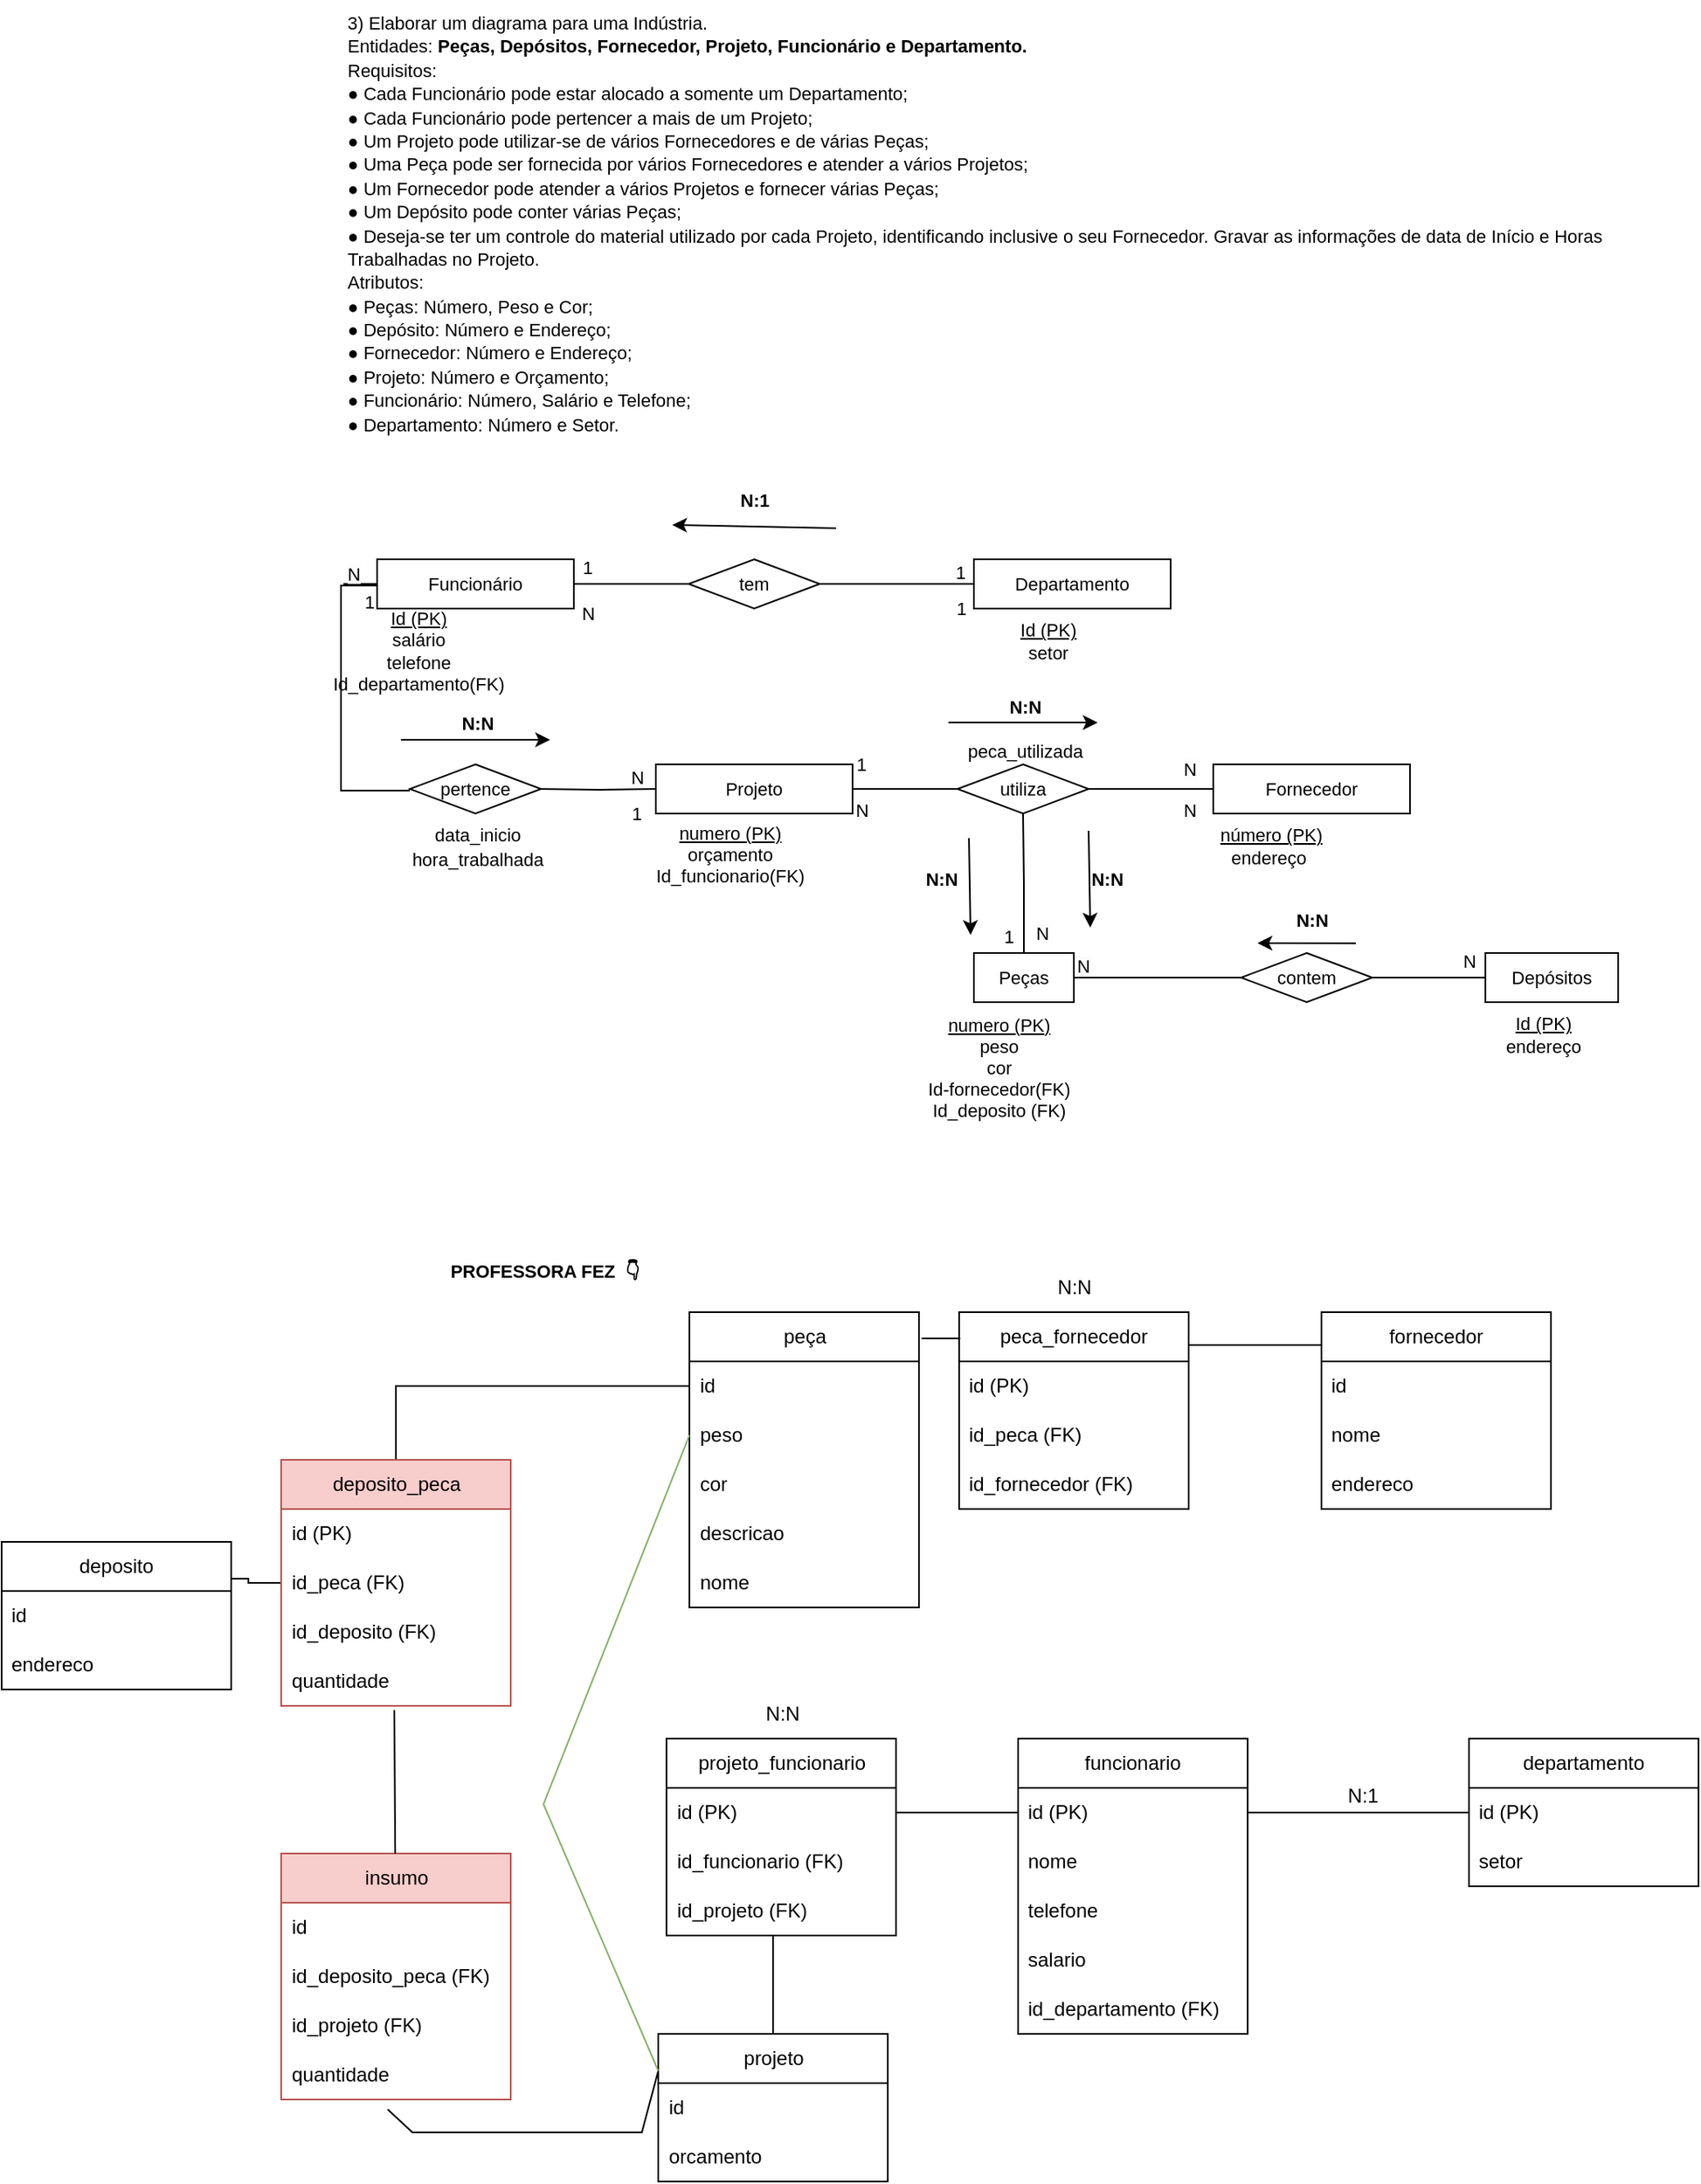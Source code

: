 <mxfile version="20.8.10" type="device"><diagram name="Page-1" id="K-YxJ_fVb1drrJZTPjYO"><mxGraphModel dx="1666" dy="1867" grid="1" gridSize="10" guides="1" tooltips="1" connect="1" arrows="1" fold="1" page="1" pageScale="1" pageWidth="827" pageHeight="1169" math="0" shadow="0"><root><mxCell id="0"/><mxCell id="1" parent="0"/><mxCell id="arGfQlKTKLKqQbMtEVN9-1" value="&lt;font style=&quot;font-size: 11px;&quot;&gt;3) Elaborar um diagrama para uma Indústria.&amp;nbsp;&amp;nbsp;&lt;br&gt;Entidades: &lt;b&gt;Peças, Depósitos, Fornecedor, Projeto, Funcionário e Departamento.&lt;/b&gt;&lt;br&gt;Requisitos:&lt;br&gt;● Cada Funcionário pode estar alocado a somente um Departamento;&lt;br&gt;● Cada Funcionário pode pertencer a mais de um Projeto;&lt;br&gt;● Um Projeto pode utilizar-se de vários Fornecedores e de várias Peças;&lt;br&gt;● Uma Peça pode ser fornecida por vários Fornecedores e atender a vários Projetos;&lt;br&gt;● Um Fornecedor pode atender a vários Projetos e fornecer várias Peças;&lt;br&gt;● Um Depósito pode conter várias Peças;&lt;br&gt;● Deseja-se ter um controle do material utilizado por cada Projeto, identificando inclusive o seu Fornecedor. Gravar as informações de data de Início e Horas Trabalhadas no Projeto.&lt;br&gt;Atributos:&lt;br&gt;● Peças: Número, Peso e Cor;&lt;br&gt;● Depósito: Número e Endereço;&lt;br&gt;● Fornecedor: Número e Endereço;&lt;br&gt;● Projeto: Número e Orçamento;&lt;br&gt;● Funcionário: Número, Salário e Telefone;&lt;br&gt;● Departamento: Número e Setor.&lt;/font&gt;" style="text;whiteSpace=wrap;html=1;" parent="1" vertex="1"><mxGeometry x="9" y="-1160" width="800" height="260" as="geometry"/></mxCell><mxCell id="arGfQlKTKLKqQbMtEVN9-52" style="edgeStyle=orthogonalEdgeStyle;rounded=0;orthogonalLoop=1;jettySize=auto;html=1;fontSize=11;endArrow=none;endFill=0;" parent="1" source="arGfQlKTKLKqQbMtEVN9-17" edge="1"><mxGeometry relative="1" as="geometry"><mxPoint x="9" y="-803" as="targetPoint"/></mxGeometry></mxCell><mxCell id="arGfQlKTKLKqQbMtEVN9-17" value="Funcionário" style="rounded=0;whiteSpace=wrap;html=1;fontSize=11;" parent="1" vertex="1"><mxGeometry x="29" y="-819" width="120" height="30" as="geometry"/></mxCell><mxCell id="arGfQlKTKLKqQbMtEVN9-66" value="" style="edgeStyle=orthogonalEdgeStyle;rounded=0;orthogonalLoop=1;jettySize=auto;html=1;fontSize=11;endArrow=none;endFill=0;" parent="1" source="arGfQlKTKLKqQbMtEVN9-18" target="arGfQlKTKLKqQbMtEVN9-38" edge="1"><mxGeometry relative="1" as="geometry"/></mxCell><mxCell id="arGfQlKTKLKqQbMtEVN9-18" value="Departamento" style="rounded=0;whiteSpace=wrap;html=1;fontSize=11;" parent="1" vertex="1"><mxGeometry x="393" y="-819" width="120" height="30" as="geometry"/></mxCell><mxCell id="arGfQlKTKLKqQbMtEVN9-19" value="Projeto" style="rounded=0;whiteSpace=wrap;html=1;fontSize=11;" parent="1" vertex="1"><mxGeometry x="199" y="-694" width="120" height="30" as="geometry"/></mxCell><mxCell id="arGfQlKTKLKqQbMtEVN9-74" style="edgeStyle=orthogonalEdgeStyle;rounded=0;orthogonalLoop=1;jettySize=auto;html=1;fontSize=11;endArrow=none;endFill=0;entryX=0.5;entryY=1;entryDx=0;entryDy=0;" parent="1" source="arGfQlKTKLKqQbMtEVN9-20" target="arGfQlKTKLKqQbMtEVN9-57" edge="1"><mxGeometry relative="1" as="geometry"><mxPoint x="423" y="-659" as="targetPoint"/></mxGeometry></mxCell><mxCell id="arGfQlKTKLKqQbMtEVN9-20" value="Peças" style="rounded=0;whiteSpace=wrap;html=1;fontSize=11;" parent="1" vertex="1"><mxGeometry x="393" y="-579" width="61" height="30" as="geometry"/></mxCell><mxCell id="arGfQlKTKLKqQbMtEVN9-21" value="Depósitos" style="rounded=0;whiteSpace=wrap;html=1;fontSize=11;" parent="1" vertex="1"><mxGeometry x="705" y="-579" width="81" height="30" as="geometry"/></mxCell><mxCell id="arGfQlKTKLKqQbMtEVN9-22" value="Fornecedor" style="rounded=0;whiteSpace=wrap;html=1;fontSize=11;" parent="1" vertex="1"><mxGeometry x="539" y="-694" width="120" height="30" as="geometry"/></mxCell><mxCell id="arGfQlKTKLKqQbMtEVN9-39" style="edgeStyle=orthogonalEdgeStyle;rounded=0;orthogonalLoop=1;jettySize=auto;html=1;entryX=1;entryY=0.5;entryDx=0;entryDy=0;fontSize=11;endArrow=none;endFill=0;" parent="1" source="arGfQlKTKLKqQbMtEVN9-38" target="arGfQlKTKLKqQbMtEVN9-17" edge="1"><mxGeometry relative="1" as="geometry"/></mxCell><mxCell id="arGfQlKTKLKqQbMtEVN9-40" style="edgeStyle=orthogonalEdgeStyle;rounded=0;orthogonalLoop=1;jettySize=auto;html=1;fontSize=11;endArrow=none;endFill=0;" parent="1" source="arGfQlKTKLKqQbMtEVN9-38" target="arGfQlKTKLKqQbMtEVN9-18" edge="1"><mxGeometry relative="1" as="geometry"/></mxCell><mxCell id="arGfQlKTKLKqQbMtEVN9-38" value="tem" style="rhombus;whiteSpace=wrap;html=1;fontSize=11;" parent="1" vertex="1"><mxGeometry x="219" y="-819" width="80" height="30" as="geometry"/></mxCell><mxCell id="arGfQlKTKLKqQbMtEVN9-41" value="&lt;u&gt;Id (PK)&lt;/u&gt;&lt;br&gt;salário&lt;br&gt;telefone&lt;br&gt;Id_departamento(FK)" style="text;html=1;align=center;verticalAlign=middle;resizable=0;points=[];autosize=1;strokeColor=none;fillColor=none;fontSize=11;" parent="1" vertex="1"><mxGeometry x="-11" y="-798" width="130" height="70" as="geometry"/></mxCell><mxCell id="arGfQlKTKLKqQbMtEVN9-42" value="&lt;u&gt;Id (PK)&lt;/u&gt;&lt;br&gt;setor" style="text;html=1;align=center;verticalAlign=middle;resizable=0;points=[];autosize=1;strokeColor=none;fillColor=none;fontSize=11;" parent="1" vertex="1"><mxGeometry x="408" y="-789" width="60" height="40" as="geometry"/></mxCell><mxCell id="arGfQlKTKLKqQbMtEVN9-43" value="1" style="text;html=1;align=center;verticalAlign=middle;resizable=0;points=[];autosize=1;strokeColor=none;fillColor=none;fontSize=11;" parent="1" vertex="1"><mxGeometry x="142" y="-829" width="30" height="30" as="geometry"/></mxCell><mxCell id="arGfQlKTKLKqQbMtEVN9-45" value="&lt;span style=&quot;color: rgb(0, 0, 0); font-family: Helvetica; font-size: 11px; font-style: normal; font-variant-ligatures: normal; font-variant-caps: normal; font-weight: 400; letter-spacing: normal; orphans: 2; text-align: center; text-indent: 0px; text-transform: none; widows: 2; word-spacing: 0px; -webkit-text-stroke-width: 0px; background-color: rgb(251, 251, 251); text-decoration-thickness: initial; text-decoration-style: initial; text-decoration-color: initial; float: none; display: inline !important;&quot;&gt;1&lt;/span&gt;" style="text;whiteSpace=wrap;html=1;fontSize=11;" parent="1" vertex="1"><mxGeometry x="380" y="-824" width="10" height="20" as="geometry"/></mxCell><mxCell id="arGfQlKTKLKqQbMtEVN9-49" style="edgeStyle=orthogonalEdgeStyle;rounded=0;orthogonalLoop=1;jettySize=auto;html=1;exitX=1;exitY=0.5;exitDx=0;exitDy=0;fontSize=11;endArrow=none;endFill=0;" parent="1" target="arGfQlKTKLKqQbMtEVN9-19" edge="1"><mxGeometry relative="1" as="geometry"><mxPoint x="129" y="-679" as="sourcePoint"/></mxGeometry></mxCell><mxCell id="arGfQlKTKLKqQbMtEVN9-51" style="edgeStyle=orthogonalEdgeStyle;rounded=0;orthogonalLoop=1;jettySize=auto;html=1;fontSize=11;endArrow=none;endFill=0;entryX=0;entryY=0.5;entryDx=0;entryDy=0;" parent="1" target="arGfQlKTKLKqQbMtEVN9-17" edge="1"><mxGeometry relative="1" as="geometry"><mxPoint x="9" y="-798" as="targetPoint"/><mxPoint x="49" y="-678" as="sourcePoint"/><Array as="points"><mxPoint x="7" y="-678"/><mxPoint x="7" y="-803"/></Array></mxGeometry></mxCell><mxCell id="arGfQlKTKLKqQbMtEVN9-53" value="pertence" style="rhombus;whiteSpace=wrap;html=1;fontSize=11;" parent="1" vertex="1"><mxGeometry x="49" y="-694" width="80" height="30" as="geometry"/></mxCell><mxCell id="arGfQlKTKLKqQbMtEVN9-54" value="1" style="text;html=1;align=center;verticalAlign=middle;resizable=0;points=[];autosize=1;strokeColor=none;fillColor=none;fontSize=11;" parent="1" vertex="1"><mxGeometry x="9" y="-808" width="30" height="30" as="geometry"/></mxCell><mxCell id="arGfQlKTKLKqQbMtEVN9-55" value="&lt;span style=&quot;color: rgb(0, 0, 0); font-family: Helvetica; font-size: 11px; font-style: normal; font-variant-ligatures: normal; font-variant-caps: normal; font-weight: 400; letter-spacing: normal; orphans: 2; text-align: center; text-indent: 0px; text-transform: none; widows: 2; word-spacing: 0px; -webkit-text-stroke-width: 0px; background-color: rgb(251, 251, 251); text-decoration-thickness: initial; text-decoration-style: initial; text-decoration-color: initial; float: none; display: inline !important;&quot;&gt;N&lt;/span&gt;" style="text;whiteSpace=wrap;html=1;fontSize=11;" parent="1" vertex="1"><mxGeometry x="182" y="-699" width="10" height="20" as="geometry"/></mxCell><mxCell id="arGfQlKTKLKqQbMtEVN9-56" value="&lt;u&gt;numero (PK)&lt;/u&gt;&lt;br&gt;orçamento&lt;br&gt;Id_funcionario(FK)&lt;br&gt;" style="text;html=1;align=center;verticalAlign=middle;resizable=0;points=[];autosize=1;strokeColor=none;fillColor=none;fontSize=11;" parent="1" vertex="1"><mxGeometry x="189" y="-664" width="110" height="50" as="geometry"/></mxCell><mxCell id="arGfQlKTKLKqQbMtEVN9-58" style="edgeStyle=orthogonalEdgeStyle;rounded=0;orthogonalLoop=1;jettySize=auto;html=1;entryX=1;entryY=0.5;entryDx=0;entryDy=0;fontSize=11;endArrow=none;endFill=0;" parent="1" source="arGfQlKTKLKqQbMtEVN9-57" target="arGfQlKTKLKqQbMtEVN9-19" edge="1"><mxGeometry relative="1" as="geometry"/></mxCell><mxCell id="arGfQlKTKLKqQbMtEVN9-60" style="edgeStyle=orthogonalEdgeStyle;rounded=0;orthogonalLoop=1;jettySize=auto;html=1;entryX=0;entryY=0.5;entryDx=0;entryDy=0;fontSize=11;endArrow=none;endFill=0;" parent="1" source="arGfQlKTKLKqQbMtEVN9-57" target="arGfQlKTKLKqQbMtEVN9-22" edge="1"><mxGeometry relative="1" as="geometry"/></mxCell><mxCell id="arGfQlKTKLKqQbMtEVN9-57" value="utiliza" style="rhombus;whiteSpace=wrap;html=1;fontSize=11;" parent="1" vertex="1"><mxGeometry x="383" y="-694" width="80" height="30" as="geometry"/></mxCell><mxCell id="arGfQlKTKLKqQbMtEVN9-64" value="1" style="text;html=1;align=center;verticalAlign=middle;resizable=0;points=[];autosize=1;strokeColor=none;fillColor=none;fontSize=11;" parent="1" vertex="1"><mxGeometry x="309" y="-709" width="30" height="30" as="geometry"/></mxCell><mxCell id="arGfQlKTKLKqQbMtEVN9-67" value="&lt;span style=&quot;color: rgb(0, 0, 0); font-family: Helvetica; font-size: 11px; font-style: normal; font-variant-ligatures: normal; font-variant-caps: normal; font-weight: 400; letter-spacing: normal; orphans: 2; text-align: center; text-indent: 0px; text-transform: none; widows: 2; word-spacing: 0px; -webkit-text-stroke-width: 0px; background-color: rgb(251, 251, 251); text-decoration-thickness: initial; text-decoration-style: initial; text-decoration-color: initial; float: none; display: inline !important;&quot;&gt;N&lt;/span&gt;" style="text;whiteSpace=wrap;html=1;fontSize=11;" parent="1" vertex="1"><mxGeometry x="519" y="-704" width="10" height="20" as="geometry"/></mxCell><mxCell id="arGfQlKTKLKqQbMtEVN9-68" value="&lt;u&gt;número (PK)&lt;/u&gt;&lt;br&gt;endereço&amp;nbsp;" style="text;html=1;align=center;verticalAlign=middle;resizable=0;points=[];autosize=1;strokeColor=none;fillColor=none;fontSize=11;" parent="1" vertex="1"><mxGeometry x="529" y="-664" width="90" height="40" as="geometry"/></mxCell><mxCell id="arGfQlKTKLKqQbMtEVN9-71" style="edgeStyle=orthogonalEdgeStyle;rounded=0;orthogonalLoop=1;jettySize=auto;html=1;fontSize=11;endArrow=none;endFill=0;" parent="1" source="arGfQlKTKLKqQbMtEVN9-69" target="arGfQlKTKLKqQbMtEVN9-21" edge="1"><mxGeometry relative="1" as="geometry"/></mxCell><mxCell id="arGfQlKTKLKqQbMtEVN9-75" style="edgeStyle=orthogonalEdgeStyle;rounded=0;orthogonalLoop=1;jettySize=auto;html=1;fontSize=11;endArrow=none;endFill=0;" parent="1" source="arGfQlKTKLKqQbMtEVN9-69" target="arGfQlKTKLKqQbMtEVN9-20" edge="1"><mxGeometry relative="1" as="geometry"/></mxCell><mxCell id="arGfQlKTKLKqQbMtEVN9-69" value="contem" style="rhombus;whiteSpace=wrap;html=1;fontSize=11;" parent="1" vertex="1"><mxGeometry x="556" y="-579" width="80" height="30" as="geometry"/></mxCell><mxCell id="arGfQlKTKLKqQbMtEVN9-72" value="N" style="text;html=1;align=center;verticalAlign=middle;resizable=0;points=[];autosize=1;strokeColor=none;fillColor=none;fontSize=11;" parent="1" vertex="1"><mxGeometry x="680" y="-589" width="30" height="30" as="geometry"/></mxCell><mxCell id="arGfQlKTKLKqQbMtEVN9-73" value="&lt;span style=&quot;color: rgb(0, 0, 0); font-family: Helvetica; font-size: 11px; font-style: normal; font-variant-ligatures: normal; font-variant-caps: normal; font-weight: 400; letter-spacing: normal; orphans: 2; text-align: center; text-indent: 0px; text-transform: none; widows: 2; word-spacing: 0px; -webkit-text-stroke-width: 0px; background-color: rgb(251, 251, 251); text-decoration-thickness: initial; text-decoration-style: initial; text-decoration-color: initial; float: none; display: inline !important;&quot;&gt;N&lt;/span&gt;" style="text;whiteSpace=wrap;html=1;fontSize=11;" parent="1" vertex="1"><mxGeometry x="454" y="-584" width="10" height="20" as="geometry"/></mxCell><mxCell id="arGfQlKTKLKqQbMtEVN9-76" value="1" style="text;html=1;align=center;verticalAlign=middle;resizable=0;points=[];autosize=1;strokeColor=none;fillColor=none;fontSize=11;" parent="1" vertex="1"><mxGeometry x="399" y="-604" width="30" height="30" as="geometry"/></mxCell><mxCell id="arGfQlKTKLKqQbMtEVN9-77" value="&lt;span style=&quot;color: rgb(0, 0, 0); font-family: Helvetica; font-size: 11px; font-style: normal; font-variant-ligatures: normal; font-variant-caps: normal; font-weight: 400; letter-spacing: normal; orphans: 2; text-align: center; text-indent: 0px; text-transform: none; widows: 2; word-spacing: 0px; -webkit-text-stroke-width: 0px; background-color: rgb(251, 251, 251); text-decoration-thickness: initial; text-decoration-style: initial; text-decoration-color: initial; float: none; display: inline !important;&quot;&gt;N&lt;/span&gt;" style="text;whiteSpace=wrap;html=1;fontSize=11;" parent="1" vertex="1"><mxGeometry x="519" y="-679" width="10" height="20" as="geometry"/></mxCell><mxCell id="arGfQlKTKLKqQbMtEVN9-78" value="&lt;span style=&quot;color: rgb(0, 0, 0); font-family: Helvetica; font-size: 11px; font-style: normal; font-variant-ligatures: normal; font-variant-caps: normal; font-weight: 400; letter-spacing: normal; orphans: 2; text-align: center; text-indent: 0px; text-transform: none; widows: 2; word-spacing: 0px; -webkit-text-stroke-width: 0px; background-color: rgb(251, 251, 251); text-decoration-thickness: initial; text-decoration-style: initial; text-decoration-color: initial; float: none; display: inline !important;&quot;&gt;N&lt;/span&gt;" style="text;whiteSpace=wrap;html=1;fontSize=11;" parent="1" vertex="1"><mxGeometry x="319" y="-679" width="10" height="20" as="geometry"/></mxCell><mxCell id="arGfQlKTKLKqQbMtEVN9-82" value="&lt;u&gt;numero (PK)&lt;/u&gt;&lt;br&gt;peso&lt;br&gt;cor&lt;br&gt;Id-fornecedor(FK)&lt;br&gt;Id_deposito (FK)" style="text;html=1;align=center;verticalAlign=middle;resizable=0;points=[];autosize=1;strokeColor=none;fillColor=none;fontSize=11;" parent="1" vertex="1"><mxGeometry x="353" y="-549" width="110" height="80" as="geometry"/></mxCell><mxCell id="arGfQlKTKLKqQbMtEVN9-83" value="&lt;u&gt;Id (PK)&lt;/u&gt;&lt;br&gt;endereço" style="text;html=1;align=center;verticalAlign=middle;resizable=0;points=[];autosize=1;strokeColor=none;fillColor=none;fontSize=11;" parent="1" vertex="1"><mxGeometry x="705" y="-549" width="70" height="40" as="geometry"/></mxCell><mxCell id="arGfQlKTKLKqQbMtEVN9-84" value="1" style="text;html=1;align=center;verticalAlign=middle;resizable=0;points=[];autosize=1;strokeColor=none;fillColor=none;fontSize=11;" parent="1" vertex="1"><mxGeometry x="370" y="-804" width="30" height="30" as="geometry"/></mxCell><mxCell id="arGfQlKTKLKqQbMtEVN9-87" value="&lt;span style=&quot;color: rgb(0, 0, 0); font-family: Helvetica; font-size: 11px; font-style: normal; font-variant-ligatures: normal; font-variant-caps: normal; font-weight: 400; letter-spacing: normal; orphans: 2; text-align: center; text-indent: 0px; text-transform: none; widows: 2; word-spacing: 0px; -webkit-text-stroke-width: 0px; background-color: rgb(251, 251, 251); text-decoration-thickness: initial; text-decoration-style: initial; text-decoration-color: initial; float: none; display: inline !important;&quot;&gt;N&lt;/span&gt;" style="text;whiteSpace=wrap;html=1;fontSize=11;" parent="1" vertex="1"><mxGeometry x="152" y="-799" width="10" height="20" as="geometry"/></mxCell><mxCell id="arGfQlKTKLKqQbMtEVN9-91" value="" style="endArrow=classic;html=1;rounded=0;fontSize=11;" parent="1" edge="1"><mxGeometry width="50" height="50" relative="1" as="geometry"><mxPoint x="43.5" y="-709" as="sourcePoint"/><mxPoint x="134.5" y="-709" as="targetPoint"/></mxGeometry></mxCell><mxCell id="arGfQlKTKLKqQbMtEVN9-92" value="N:N" style="text;html=1;align=center;verticalAlign=middle;resizable=0;points=[];autosize=1;strokeColor=none;fillColor=none;fontSize=11;fontStyle=1" parent="1" vertex="1"><mxGeometry x="70" y="-734" width="40" height="30" as="geometry"/></mxCell><mxCell id="arGfQlKTKLKqQbMtEVN9-93" value="&lt;span style=&quot;color: rgb(0, 0, 0); font-family: Helvetica; font-size: 11px; font-style: normal; font-variant-ligatures: normal; font-variant-caps: normal; font-weight: 400; letter-spacing: normal; orphans: 2; text-align: center; text-indent: 0px; text-transform: none; widows: 2; word-spacing: 0px; -webkit-text-stroke-width: 0px; background-color: rgb(251, 251, 251); text-decoration-thickness: initial; text-decoration-style: initial; text-decoration-color: initial; float: none; display: inline !important;&quot;&gt;N&lt;/span&gt;" style="text;whiteSpace=wrap;html=1;fontSize=11;" parent="1" vertex="1"><mxGeometry x="429" y="-604" width="10" height="20" as="geometry"/></mxCell><mxCell id="arGfQlKTKLKqQbMtEVN9-94" value="" style="endArrow=classic;html=1;rounded=0;fontSize=11;" parent="1" edge="1"><mxGeometry width="50" height="50" relative="1" as="geometry"><mxPoint x="377.5" y="-719.5" as="sourcePoint"/><mxPoint x="468.5" y="-719.5" as="targetPoint"/></mxGeometry></mxCell><mxCell id="arGfQlKTKLKqQbMtEVN9-95" value="N:N" style="text;html=1;align=center;verticalAlign=middle;resizable=0;points=[];autosize=1;strokeColor=none;fillColor=none;fontSize=11;fontStyle=1" parent="1" vertex="1"><mxGeometry x="403.5" y="-744" width="40" height="30" as="geometry"/></mxCell><mxCell id="arGfQlKTKLKqQbMtEVN9-96" value="" style="endArrow=classic;html=1;rounded=0;fontSize=11;" parent="1" edge="1"><mxGeometry width="50" height="50" relative="1" as="geometry"><mxPoint x="626" y="-584.83" as="sourcePoint"/><mxPoint x="566" y="-585" as="targetPoint"/></mxGeometry></mxCell><mxCell id="arGfQlKTKLKqQbMtEVN9-97" value="N:N" style="text;html=1;align=center;verticalAlign=middle;resizable=0;points=[];autosize=1;strokeColor=none;fillColor=none;fontSize=11;fontStyle=1" parent="1" vertex="1"><mxGeometry x="579" y="-614" width="40" height="30" as="geometry"/></mxCell><mxCell id="arGfQlKTKLKqQbMtEVN9-98" value="1" style="text;html=1;align=center;verticalAlign=middle;resizable=0;points=[];autosize=1;strokeColor=none;fillColor=none;fontSize=11;" parent="1" vertex="1"><mxGeometry x="172" y="-679" width="30" height="30" as="geometry"/></mxCell><mxCell id="arGfQlKTKLKqQbMtEVN9-99" value="&lt;span style=&quot;color: rgb(0, 0, 0); font-family: Helvetica; font-size: 11px; font-style: normal; font-variant-ligatures: normal; font-variant-caps: normal; font-weight: 400; letter-spacing: normal; orphans: 2; text-align: center; text-indent: 0px; text-transform: none; widows: 2; word-spacing: 0px; -webkit-text-stroke-width: 0px; background-color: rgb(251, 251, 251); text-decoration-thickness: initial; text-decoration-style: initial; text-decoration-color: initial; float: none; display: inline !important;&quot;&gt;N&lt;/span&gt;" style="text;whiteSpace=wrap;html=1;fontSize=11;" parent="1" vertex="1"><mxGeometry x="9" y="-823" width="10" height="20" as="geometry"/></mxCell><mxCell id="arGfQlKTKLKqQbMtEVN9-101" value="" style="endArrow=classic;html=1;rounded=0;fontSize=11;" parent="1" edge="1"><mxGeometry width="50" height="50" relative="1" as="geometry"><mxPoint x="309" y="-838" as="sourcePoint"/><mxPoint x="209" y="-840" as="targetPoint"/></mxGeometry></mxCell><mxCell id="arGfQlKTKLKqQbMtEVN9-102" value="N:1" style="text;html=1;align=center;verticalAlign=middle;resizable=0;points=[];autosize=1;strokeColor=none;fillColor=none;fontSize=11;fontStyle=1" parent="1" vertex="1"><mxGeometry x="239" y="-870" width="40" height="30" as="geometry"/></mxCell><mxCell id="a2-TTt_1oHaSRe8OqlXv-2" value="&lt;font style=&quot;font-size: 11px;&quot;&gt;data_inicio&lt;br&gt;hora_trabalhada&lt;/font&gt;" style="text;html=1;align=center;verticalAlign=middle;resizable=0;points=[];autosize=1;strokeColor=none;fillColor=none;" parent="1" vertex="1"><mxGeometry x="40" y="-664" width="100" height="40" as="geometry"/></mxCell><mxCell id="a2-TTt_1oHaSRe8OqlXv-4" value="" style="endArrow=classic;html=1;rounded=0;fontSize=11;" parent="1" edge="1"><mxGeometry width="50" height="50" relative="1" as="geometry"><mxPoint x="390" y="-649" as="sourcePoint"/><mxPoint x="391" y="-590" as="targetPoint"/></mxGeometry></mxCell><mxCell id="a2-TTt_1oHaSRe8OqlXv-5" value="N:N" style="text;html=1;align=center;verticalAlign=middle;resizable=0;points=[];autosize=1;strokeColor=none;fillColor=none;fontSize=11;fontStyle=1" parent="1" vertex="1"><mxGeometry x="353" y="-639" width="40" height="30" as="geometry"/></mxCell><mxCell id="a2-TTt_1oHaSRe8OqlXv-6" value="N:N" style="text;html=1;align=center;verticalAlign=middle;resizable=0;points=[];autosize=1;strokeColor=none;fillColor=none;fontSize=11;fontStyle=1" parent="1" vertex="1"><mxGeometry x="454" y="-639" width="40" height="30" as="geometry"/></mxCell><mxCell id="a2-TTt_1oHaSRe8OqlXv-7" value="" style="endArrow=classic;html=1;rounded=0;fontSize=11;" parent="1" edge="1"><mxGeometry width="50" height="50" relative="1" as="geometry"><mxPoint x="463" y="-653.5" as="sourcePoint"/><mxPoint x="464" y="-594.5" as="targetPoint"/></mxGeometry></mxCell><mxCell id="a2-TTt_1oHaSRe8OqlXv-9" value="peca_utilizada" style="text;html=1;align=center;verticalAlign=middle;resizable=0;points=[];autosize=1;strokeColor=none;fillColor=none;fontSize=11;" parent="1" vertex="1"><mxGeometry x="378.5" y="-717" width="90" height="30" as="geometry"/></mxCell><mxCell id="a2-TTt_1oHaSRe8OqlXv-15" value="peça" style="swimlane;fontStyle=0;childLayout=stackLayout;horizontal=1;startSize=30;horizontalStack=0;resizeParent=1;resizeParentMax=0;resizeLast=0;collapsible=1;marginBottom=0;whiteSpace=wrap;html=1;" parent="1" vertex="1"><mxGeometry x="219.5" y="-360" width="140" height="180" as="geometry"/></mxCell><mxCell id="a2-TTt_1oHaSRe8OqlXv-16" value="id" style="text;strokeColor=none;fillColor=none;align=left;verticalAlign=middle;spacingLeft=4;spacingRight=4;overflow=hidden;points=[[0,0.5],[1,0.5]];portConstraint=eastwest;rotatable=0;whiteSpace=wrap;html=1;" parent="a2-TTt_1oHaSRe8OqlXv-15" vertex="1"><mxGeometry y="30" width="140" height="30" as="geometry"/></mxCell><mxCell id="a2-TTt_1oHaSRe8OqlXv-17" value="peso" style="text;strokeColor=none;fillColor=none;align=left;verticalAlign=middle;spacingLeft=4;spacingRight=4;overflow=hidden;points=[[0,0.5],[1,0.5]];portConstraint=eastwest;rotatable=0;whiteSpace=wrap;html=1;" parent="a2-TTt_1oHaSRe8OqlXv-15" vertex="1"><mxGeometry y="60" width="140" height="30" as="geometry"/></mxCell><mxCell id="a2-TTt_1oHaSRe8OqlXv-18" value="cor" style="text;strokeColor=none;fillColor=none;align=left;verticalAlign=middle;spacingLeft=4;spacingRight=4;overflow=hidden;points=[[0,0.5],[1,0.5]];portConstraint=eastwest;rotatable=0;whiteSpace=wrap;html=1;" parent="a2-TTt_1oHaSRe8OqlXv-15" vertex="1"><mxGeometry y="90" width="140" height="30" as="geometry"/></mxCell><mxCell id="a2-TTt_1oHaSRe8OqlXv-19" value="descricao" style="text;strokeColor=none;fillColor=none;align=left;verticalAlign=middle;spacingLeft=4;spacingRight=4;overflow=hidden;points=[[0,0.5],[1,0.5]];portConstraint=eastwest;rotatable=0;whiteSpace=wrap;html=1;" parent="a2-TTt_1oHaSRe8OqlXv-15" vertex="1"><mxGeometry y="120" width="140" height="30" as="geometry"/></mxCell><mxCell id="a2-TTt_1oHaSRe8OqlXv-20" value="nome" style="text;strokeColor=none;fillColor=none;align=left;verticalAlign=middle;spacingLeft=4;spacingRight=4;overflow=hidden;points=[[0,0.5],[1,0.5]];portConstraint=eastwest;rotatable=0;whiteSpace=wrap;html=1;" parent="a2-TTt_1oHaSRe8OqlXv-15" vertex="1"><mxGeometry y="150" width="140" height="30" as="geometry"/></mxCell><mxCell id="a2-TTt_1oHaSRe8OqlXv-21" value="deposito" style="swimlane;fontStyle=0;childLayout=stackLayout;horizontal=1;startSize=30;horizontalStack=0;resizeParent=1;resizeParentMax=0;resizeLast=0;collapsible=1;marginBottom=0;whiteSpace=wrap;html=1;" parent="1" vertex="1"><mxGeometry x="-200" y="-220" width="140" height="90" as="geometry"/></mxCell><mxCell id="a2-TTt_1oHaSRe8OqlXv-22" value="id" style="text;strokeColor=none;fillColor=none;align=left;verticalAlign=middle;spacingLeft=4;spacingRight=4;overflow=hidden;points=[[0,0.5],[1,0.5]];portConstraint=eastwest;rotatable=0;whiteSpace=wrap;html=1;" parent="a2-TTt_1oHaSRe8OqlXv-21" vertex="1"><mxGeometry y="30" width="140" height="30" as="geometry"/></mxCell><mxCell id="a2-TTt_1oHaSRe8OqlXv-23" value="endereco" style="text;strokeColor=none;fillColor=none;align=left;verticalAlign=middle;spacingLeft=4;spacingRight=4;overflow=hidden;points=[[0,0.5],[1,0.5]];portConstraint=eastwest;rotatable=0;whiteSpace=wrap;html=1;" parent="a2-TTt_1oHaSRe8OqlXv-21" vertex="1"><mxGeometry y="60" width="140" height="30" as="geometry"/></mxCell><mxCell id="a2-TTt_1oHaSRe8OqlXv-24" value="fornecedor" style="swimlane;fontStyle=0;childLayout=stackLayout;horizontal=1;startSize=30;horizontalStack=0;resizeParent=1;resizeParentMax=0;resizeLast=0;collapsible=1;marginBottom=0;whiteSpace=wrap;html=1;" parent="1" vertex="1"><mxGeometry x="605" y="-360" width="140" height="120" as="geometry"/></mxCell><mxCell id="a2-TTt_1oHaSRe8OqlXv-25" value="id" style="text;strokeColor=none;fillColor=none;align=left;verticalAlign=middle;spacingLeft=4;spacingRight=4;overflow=hidden;points=[[0,0.5],[1,0.5]];portConstraint=eastwest;rotatable=0;whiteSpace=wrap;html=1;" parent="a2-TTt_1oHaSRe8OqlXv-24" vertex="1"><mxGeometry y="30" width="140" height="30" as="geometry"/></mxCell><mxCell id="a2-TTt_1oHaSRe8OqlXv-26" value="nome" style="text;strokeColor=none;fillColor=none;align=left;verticalAlign=middle;spacingLeft=4;spacingRight=4;overflow=hidden;points=[[0,0.5],[1,0.5]];portConstraint=eastwest;rotatable=0;whiteSpace=wrap;html=1;" parent="a2-TTt_1oHaSRe8OqlXv-24" vertex="1"><mxGeometry y="60" width="140" height="30" as="geometry"/></mxCell><mxCell id="a2-TTt_1oHaSRe8OqlXv-27" value="endereco" style="text;strokeColor=none;fillColor=none;align=left;verticalAlign=middle;spacingLeft=4;spacingRight=4;overflow=hidden;points=[[0,0.5],[1,0.5]];portConstraint=eastwest;rotatable=0;whiteSpace=wrap;html=1;" parent="a2-TTt_1oHaSRe8OqlXv-24" vertex="1"><mxGeometry y="90" width="140" height="30" as="geometry"/></mxCell><mxCell id="a2-TTt_1oHaSRe8OqlXv-28" value="projeto" style="swimlane;fontStyle=0;childLayout=stackLayout;horizontal=1;startSize=30;horizontalStack=0;resizeParent=1;resizeParentMax=0;resizeLast=0;collapsible=1;marginBottom=0;whiteSpace=wrap;html=1;" parent="1" vertex="1"><mxGeometry x="200.5" y="80" width="140" height="90" as="geometry"/></mxCell><mxCell id="a2-TTt_1oHaSRe8OqlXv-29" value="id" style="text;strokeColor=none;fillColor=none;align=left;verticalAlign=middle;spacingLeft=4;spacingRight=4;overflow=hidden;points=[[0,0.5],[1,0.5]];portConstraint=eastwest;rotatable=0;whiteSpace=wrap;html=1;" parent="a2-TTt_1oHaSRe8OqlXv-28" vertex="1"><mxGeometry y="30" width="140" height="30" as="geometry"/></mxCell><mxCell id="a2-TTt_1oHaSRe8OqlXv-30" value="orcamento" style="text;strokeColor=none;fillColor=none;align=left;verticalAlign=middle;spacingLeft=4;spacingRight=4;overflow=hidden;points=[[0,0.5],[1,0.5]];portConstraint=eastwest;rotatable=0;whiteSpace=wrap;html=1;" parent="a2-TTt_1oHaSRe8OqlXv-28" vertex="1"><mxGeometry y="60" width="140" height="30" as="geometry"/></mxCell><mxCell id="a2-TTt_1oHaSRe8OqlXv-31" value="funcionario" style="swimlane;fontStyle=0;childLayout=stackLayout;horizontal=1;startSize=30;horizontalStack=0;resizeParent=1;resizeParentMax=0;resizeLast=0;collapsible=1;marginBottom=0;whiteSpace=wrap;html=1;" parent="1" vertex="1"><mxGeometry x="420" y="-100" width="140" height="180" as="geometry"/></mxCell><mxCell id="a2-TTt_1oHaSRe8OqlXv-32" value="id (PK)" style="text;strokeColor=none;fillColor=none;align=left;verticalAlign=middle;spacingLeft=4;spacingRight=4;overflow=hidden;points=[[0,0.5],[1,0.5]];portConstraint=eastwest;rotatable=0;whiteSpace=wrap;html=1;" parent="a2-TTt_1oHaSRe8OqlXv-31" vertex="1"><mxGeometry y="30" width="140" height="30" as="geometry"/></mxCell><mxCell id="a2-TTt_1oHaSRe8OqlXv-33" value="nome" style="text;strokeColor=none;fillColor=none;align=left;verticalAlign=middle;spacingLeft=4;spacingRight=4;overflow=hidden;points=[[0,0.5],[1,0.5]];portConstraint=eastwest;rotatable=0;whiteSpace=wrap;html=1;" parent="a2-TTt_1oHaSRe8OqlXv-31" vertex="1"><mxGeometry y="60" width="140" height="30" as="geometry"/></mxCell><mxCell id="a2-TTt_1oHaSRe8OqlXv-34" value="telefone" style="text;strokeColor=none;fillColor=none;align=left;verticalAlign=middle;spacingLeft=4;spacingRight=4;overflow=hidden;points=[[0,0.5],[1,0.5]];portConstraint=eastwest;rotatable=0;whiteSpace=wrap;html=1;" parent="a2-TTt_1oHaSRe8OqlXv-31" vertex="1"><mxGeometry y="90" width="140" height="30" as="geometry"/></mxCell><mxCell id="a2-TTt_1oHaSRe8OqlXv-35" value="salario" style="text;strokeColor=none;fillColor=none;align=left;verticalAlign=middle;spacingLeft=4;spacingRight=4;overflow=hidden;points=[[0,0.5],[1,0.5]];portConstraint=eastwest;rotatable=0;whiteSpace=wrap;html=1;" parent="a2-TTt_1oHaSRe8OqlXv-31" vertex="1"><mxGeometry y="120" width="140" height="30" as="geometry"/></mxCell><mxCell id="a2-TTt_1oHaSRe8OqlXv-36" value="id_departamento (FK)" style="text;strokeColor=none;fillColor=none;align=left;verticalAlign=middle;spacingLeft=4;spacingRight=4;overflow=hidden;points=[[0,0.5],[1,0.5]];portConstraint=eastwest;rotatable=0;whiteSpace=wrap;html=1;" parent="a2-TTt_1oHaSRe8OqlXv-31" vertex="1"><mxGeometry y="150" width="140" height="30" as="geometry"/></mxCell><mxCell id="a2-TTt_1oHaSRe8OqlXv-37" value="departamento" style="swimlane;fontStyle=0;childLayout=stackLayout;horizontal=1;startSize=30;horizontalStack=0;resizeParent=1;resizeParentMax=0;resizeLast=0;collapsible=1;marginBottom=0;whiteSpace=wrap;html=1;" parent="1" vertex="1"><mxGeometry x="695" y="-100" width="140" height="90" as="geometry"/></mxCell><mxCell id="a2-TTt_1oHaSRe8OqlXv-38" value="id (PK)" style="text;strokeColor=none;fillColor=none;align=left;verticalAlign=middle;spacingLeft=4;spacingRight=4;overflow=hidden;points=[[0,0.5],[1,0.5]];portConstraint=eastwest;rotatable=0;whiteSpace=wrap;html=1;" parent="a2-TTt_1oHaSRe8OqlXv-37" vertex="1"><mxGeometry y="30" width="140" height="30" as="geometry"/></mxCell><mxCell id="a2-TTt_1oHaSRe8OqlXv-39" value="setor" style="text;strokeColor=none;fillColor=none;align=left;verticalAlign=middle;spacingLeft=4;spacingRight=4;overflow=hidden;points=[[0,0.5],[1,0.5]];portConstraint=eastwest;rotatable=0;whiteSpace=wrap;html=1;" parent="a2-TTt_1oHaSRe8OqlXv-37" vertex="1"><mxGeometry y="60" width="140" height="30" as="geometry"/></mxCell><mxCell id="a2-TTt_1oHaSRe8OqlXv-40" style="edgeStyle=orthogonalEdgeStyle;rounded=0;orthogonalLoop=1;jettySize=auto;html=1;exitX=1;exitY=0.5;exitDx=0;exitDy=0;endArrow=none;endFill=0;" parent="1" source="a2-TTt_1oHaSRe8OqlXv-32" target="a2-TTt_1oHaSRe8OqlXv-38" edge="1"><mxGeometry relative="1" as="geometry"/></mxCell><mxCell id="a2-TTt_1oHaSRe8OqlXv-41" value="N:1" style="text;html=1;align=center;verticalAlign=middle;resizable=0;points=[];autosize=1;strokeColor=none;fillColor=none;" parent="1" vertex="1"><mxGeometry x="610" y="-80" width="40" height="30" as="geometry"/></mxCell><mxCell id="a2-TTt_1oHaSRe8OqlXv-42" value="N:N" style="text;html=1;align=center;verticalAlign=middle;resizable=0;points=[];autosize=1;strokeColor=none;fillColor=none;" parent="1" vertex="1"><mxGeometry x="255.5" y="-130" width="40" height="30" as="geometry"/></mxCell><mxCell id="a2-TTt_1oHaSRe8OqlXv-43" style="edgeStyle=orthogonalEdgeStyle;rounded=0;orthogonalLoop=1;jettySize=auto;html=1;exitX=1;exitY=0.5;exitDx=0;exitDy=0;endArrow=none;endFill=0;" parent="1" source="a2-TTt_1oHaSRe8OqlXv-45" target="a2-TTt_1oHaSRe8OqlXv-32" edge="1"><mxGeometry relative="1" as="geometry"/></mxCell><mxCell id="a2-TTt_1oHaSRe8OqlXv-44" value="projeto_funcionario" style="swimlane;fontStyle=0;childLayout=stackLayout;horizontal=1;startSize=30;horizontalStack=0;resizeParent=1;resizeParentMax=0;resizeLast=0;collapsible=1;marginBottom=0;whiteSpace=wrap;html=1;" parent="1" vertex="1"><mxGeometry x="205.5" y="-100" width="140" height="120" as="geometry"/></mxCell><mxCell id="a2-TTt_1oHaSRe8OqlXv-45" value="id (PK)" style="text;strokeColor=none;fillColor=none;align=left;verticalAlign=middle;spacingLeft=4;spacingRight=4;overflow=hidden;points=[[0,0.5],[1,0.5]];portConstraint=eastwest;rotatable=0;whiteSpace=wrap;html=1;" parent="a2-TTt_1oHaSRe8OqlXv-44" vertex="1"><mxGeometry y="30" width="140" height="30" as="geometry"/></mxCell><mxCell id="a2-TTt_1oHaSRe8OqlXv-46" value="id_funcionario (FK)" style="text;strokeColor=none;fillColor=none;align=left;verticalAlign=middle;spacingLeft=4;spacingRight=4;overflow=hidden;points=[[0,0.5],[1,0.5]];portConstraint=eastwest;rotatable=0;whiteSpace=wrap;html=1;" parent="a2-TTt_1oHaSRe8OqlXv-44" vertex="1"><mxGeometry y="60" width="140" height="30" as="geometry"/></mxCell><mxCell id="a2-TTt_1oHaSRe8OqlXv-47" value="id_projeto (FK)" style="text;strokeColor=none;fillColor=none;align=left;verticalAlign=middle;spacingLeft=4;spacingRight=4;overflow=hidden;points=[[0,0.5],[1,0.5]];portConstraint=eastwest;rotatable=0;whiteSpace=wrap;html=1;" parent="a2-TTt_1oHaSRe8OqlXv-44" vertex="1"><mxGeometry y="90" width="140" height="30" as="geometry"/></mxCell><mxCell id="a2-TTt_1oHaSRe8OqlXv-48" value="" style="endArrow=none;html=1;rounded=0;exitX=0.5;exitY=0;exitDx=0;exitDy=0;" parent="1" source="a2-TTt_1oHaSRe8OqlXv-28" edge="1"><mxGeometry width="50" height="50" relative="1" as="geometry"><mxPoint x="475.5" y="-10" as="sourcePoint"/><mxPoint x="270.5" y="20" as="targetPoint"/></mxGeometry></mxCell><mxCell id="a2-TTt_1oHaSRe8OqlXv-49" value="N:N" style="text;html=1;align=center;verticalAlign=middle;resizable=0;points=[];autosize=1;strokeColor=none;fillColor=none;" parent="1" vertex="1"><mxGeometry x="434" y="-390" width="40" height="30" as="geometry"/></mxCell><mxCell id="a2-TTt_1oHaSRe8OqlXv-50" value="peca_fornecedor" style="swimlane;fontStyle=0;childLayout=stackLayout;horizontal=1;startSize=30;horizontalStack=0;resizeParent=1;resizeParentMax=0;resizeLast=0;collapsible=1;marginBottom=0;whiteSpace=wrap;html=1;" parent="1" vertex="1"><mxGeometry x="384" y="-360" width="140" height="120" as="geometry"/></mxCell><mxCell id="a2-TTt_1oHaSRe8OqlXv-51" value="id (PK)" style="text;strokeColor=none;fillColor=none;align=left;verticalAlign=middle;spacingLeft=4;spacingRight=4;overflow=hidden;points=[[0,0.5],[1,0.5]];portConstraint=eastwest;rotatable=0;whiteSpace=wrap;html=1;" parent="a2-TTt_1oHaSRe8OqlXv-50" vertex="1"><mxGeometry y="30" width="140" height="30" as="geometry"/></mxCell><mxCell id="a2-TTt_1oHaSRe8OqlXv-52" value="id_peca (FK)" style="text;strokeColor=none;fillColor=none;align=left;verticalAlign=middle;spacingLeft=4;spacingRight=4;overflow=hidden;points=[[0,0.5],[1,0.5]];portConstraint=eastwest;rotatable=0;whiteSpace=wrap;html=1;" parent="a2-TTt_1oHaSRe8OqlXv-50" vertex="1"><mxGeometry y="60" width="140" height="30" as="geometry"/></mxCell><mxCell id="a2-TTt_1oHaSRe8OqlXv-53" value="id_fornecedor (FK)" style="text;strokeColor=none;fillColor=none;align=left;verticalAlign=middle;spacingLeft=4;spacingRight=4;overflow=hidden;points=[[0,0.5],[1,0.5]];portConstraint=eastwest;rotatable=0;whiteSpace=wrap;html=1;" parent="a2-TTt_1oHaSRe8OqlXv-50" vertex="1"><mxGeometry y="90" width="140" height="30" as="geometry"/></mxCell><mxCell id="a2-TTt_1oHaSRe8OqlXv-54" style="edgeStyle=orthogonalEdgeStyle;rounded=0;orthogonalLoop=1;jettySize=auto;html=1;exitX=1.012;exitY=0.089;exitDx=0;exitDy=0;endArrow=none;endFill=0;exitPerimeter=0;entryX=0.005;entryY=0.128;entryDx=0;entryDy=0;entryPerimeter=0;" parent="1" source="a2-TTt_1oHaSRe8OqlXv-15" target="a2-TTt_1oHaSRe8OqlXv-50" edge="1"><mxGeometry relative="1" as="geometry"><mxPoint x="380" y="-340" as="targetPoint"/></mxGeometry></mxCell><mxCell id="a2-TTt_1oHaSRe8OqlXv-55" style="edgeStyle=orthogonalEdgeStyle;rounded=0;orthogonalLoop=1;jettySize=auto;html=1;exitX=1;exitY=0.167;exitDx=0;exitDy=0;entryX=-0.002;entryY=0.167;entryDx=0;entryDy=0;entryPerimeter=0;endArrow=none;endFill=0;exitPerimeter=0;" parent="1" source="a2-TTt_1oHaSRe8OqlXv-50" target="a2-TTt_1oHaSRe8OqlXv-24" edge="1"><mxGeometry relative="1" as="geometry"><mxPoint x="307" y="-334" as="sourcePoint"/><mxPoint x="396" y="-335" as="targetPoint"/></mxGeometry></mxCell><mxCell id="a2-TTt_1oHaSRe8OqlXv-56" value="" style="edgeStyle=orthogonalEdgeStyle;rounded=0;orthogonalLoop=1;jettySize=auto;html=1;entryX=1;entryY=0.25;entryDx=0;entryDy=0;endArrow=none;endFill=0;" parent="1" source="a2-TTt_1oHaSRe8OqlXv-58" target="a2-TTt_1oHaSRe8OqlXv-21" edge="1"><mxGeometry relative="1" as="geometry"/></mxCell><mxCell id="a2-TTt_1oHaSRe8OqlXv-57" style="edgeStyle=orthogonalEdgeStyle;rounded=0;orthogonalLoop=1;jettySize=auto;html=1;exitX=0.5;exitY=0;exitDx=0;exitDy=0;entryX=0;entryY=0.5;entryDx=0;entryDy=0;endArrow=none;endFill=0;" parent="1" source="a2-TTt_1oHaSRe8OqlXv-58" target="a2-TTt_1oHaSRe8OqlXv-16" edge="1"><mxGeometry relative="1" as="geometry"/></mxCell><mxCell id="a2-TTt_1oHaSRe8OqlXv-58" value="deposito_peca" style="swimlane;fontStyle=0;childLayout=stackLayout;horizontal=1;startSize=30;horizontalStack=0;resizeParent=1;resizeParentMax=0;resizeLast=0;collapsible=1;marginBottom=0;whiteSpace=wrap;html=1;fillColor=#f8cecc;strokeColor=#b85450;" parent="1" vertex="1"><mxGeometry x="-29.5" y="-270" width="140" height="150" as="geometry"/></mxCell><mxCell id="a2-TTt_1oHaSRe8OqlXv-59" value="id (PK)" style="text;strokeColor=none;fillColor=none;align=left;verticalAlign=middle;spacingLeft=4;spacingRight=4;overflow=hidden;points=[[0,0.5],[1,0.5]];portConstraint=eastwest;rotatable=0;whiteSpace=wrap;html=1;" parent="a2-TTt_1oHaSRe8OqlXv-58" vertex="1"><mxGeometry y="30" width="140" height="30" as="geometry"/></mxCell><mxCell id="a2-TTt_1oHaSRe8OqlXv-60" value="id_peca (FK)" style="text;strokeColor=none;fillColor=none;align=left;verticalAlign=middle;spacingLeft=4;spacingRight=4;overflow=hidden;points=[[0,0.5],[1,0.5]];portConstraint=eastwest;rotatable=0;whiteSpace=wrap;html=1;" parent="a2-TTt_1oHaSRe8OqlXv-58" vertex="1"><mxGeometry y="60" width="140" height="30" as="geometry"/></mxCell><mxCell id="a2-TTt_1oHaSRe8OqlXv-61" value="id_deposito (FK)" style="text;strokeColor=none;fillColor=none;align=left;verticalAlign=middle;spacingLeft=4;spacingRight=4;overflow=hidden;points=[[0,0.5],[1,0.5]];portConstraint=eastwest;rotatable=0;whiteSpace=wrap;html=1;" parent="a2-TTt_1oHaSRe8OqlXv-58" vertex="1"><mxGeometry y="90" width="140" height="30" as="geometry"/></mxCell><mxCell id="a2-TTt_1oHaSRe8OqlXv-62" value="quantidade" style="text;strokeColor=none;fillColor=none;align=left;verticalAlign=middle;spacingLeft=4;spacingRight=4;overflow=hidden;points=[[0,0.5],[1,0.5]];portConstraint=eastwest;rotatable=0;whiteSpace=wrap;html=1;" parent="a2-TTt_1oHaSRe8OqlXv-58" vertex="1"><mxGeometry y="120" width="140" height="30" as="geometry"/></mxCell><mxCell id="a2-TTt_1oHaSRe8OqlXv-63" value="insumo" style="swimlane;fontStyle=0;childLayout=stackLayout;horizontal=1;startSize=30;horizontalStack=0;resizeParent=1;resizeParentMax=0;resizeLast=0;collapsible=1;marginBottom=0;whiteSpace=wrap;html=1;fillColor=#f8cecc;strokeColor=#b85450;" parent="1" vertex="1"><mxGeometry x="-29.5" y="-30" width="140" height="150" as="geometry"/></mxCell><mxCell id="a2-TTt_1oHaSRe8OqlXv-64" value="id" style="text;strokeColor=none;fillColor=none;align=left;verticalAlign=middle;spacingLeft=4;spacingRight=4;overflow=hidden;points=[[0,0.5],[1,0.5]];portConstraint=eastwest;rotatable=0;whiteSpace=wrap;html=1;" parent="a2-TTt_1oHaSRe8OqlXv-63" vertex="1"><mxGeometry y="30" width="140" height="30" as="geometry"/></mxCell><mxCell id="a2-TTt_1oHaSRe8OqlXv-65" value="id_deposito_peca (FK)" style="text;strokeColor=none;fillColor=none;align=left;verticalAlign=middle;spacingLeft=4;spacingRight=4;overflow=hidden;points=[[0,0.5],[1,0.5]];portConstraint=eastwest;rotatable=0;whiteSpace=wrap;html=1;" parent="a2-TTt_1oHaSRe8OqlXv-63" vertex="1"><mxGeometry y="60" width="140" height="30" as="geometry"/></mxCell><mxCell id="a2-TTt_1oHaSRe8OqlXv-66" value="id_projeto (FK)" style="text;strokeColor=none;fillColor=none;align=left;verticalAlign=middle;spacingLeft=4;spacingRight=4;overflow=hidden;points=[[0,0.5],[1,0.5]];portConstraint=eastwest;rotatable=0;whiteSpace=wrap;html=1;" parent="a2-TTt_1oHaSRe8OqlXv-63" vertex="1"><mxGeometry y="90" width="140" height="30" as="geometry"/></mxCell><mxCell id="a2-TTt_1oHaSRe8OqlXv-67" value="quantidade" style="text;strokeColor=none;fillColor=none;align=left;verticalAlign=middle;spacingLeft=4;spacingRight=4;overflow=hidden;points=[[0,0.5],[1,0.5]];portConstraint=eastwest;rotatable=0;whiteSpace=wrap;html=1;" parent="a2-TTt_1oHaSRe8OqlXv-63" vertex="1"><mxGeometry y="120" width="140" height="30" as="geometry"/></mxCell><mxCell id="a2-TTt_1oHaSRe8OqlXv-68" value="" style="endArrow=none;html=1;rounded=0;entryX=0.493;entryY=1.089;entryDx=0;entryDy=0;entryPerimeter=0;" parent="1" source="a2-TTt_1oHaSRe8OqlXv-63" target="a2-TTt_1oHaSRe8OqlXv-62" edge="1"><mxGeometry width="50" height="50" relative="1" as="geometry"><mxPoint x="220.5" y="-60" as="sourcePoint"/><mxPoint x="270.5" y="-110" as="targetPoint"/></mxGeometry></mxCell><mxCell id="a2-TTt_1oHaSRe8OqlXv-69" value="" style="endArrow=none;html=1;rounded=0;exitX=0;exitY=0.25;exitDx=0;exitDy=0;entryX=0.464;entryY=1.2;entryDx=0;entryDy=0;entryPerimeter=0;" parent="1" source="a2-TTt_1oHaSRe8OqlXv-28" target="a2-TTt_1oHaSRe8OqlXv-67" edge="1"><mxGeometry width="50" height="50" relative="1" as="geometry"><mxPoint x="50.5" y="-20" as="sourcePoint"/><mxPoint x="40.5" y="90" as="targetPoint"/><Array as="points"><mxPoint x="190.5" y="140"/><mxPoint x="140.5" y="140"/><mxPoint x="50.5" y="140"/></Array></mxGeometry></mxCell><mxCell id="a2-TTt_1oHaSRe8OqlXv-70" value="" style="endArrow=none;html=1;rounded=0;entryX=0;entryY=0.5;entryDx=0;entryDy=0;exitX=0;exitY=0.25;exitDx=0;exitDy=0;fillColor=#d5e8d4;strokeColor=#82b366;" parent="1" source="a2-TTt_1oHaSRe8OqlXv-28" target="a2-TTt_1oHaSRe8OqlXv-17" edge="1"><mxGeometry width="50" height="50" relative="1" as="geometry"><mxPoint x="210.5" y="-130" as="sourcePoint"/><mxPoint x="260.5" y="-180" as="targetPoint"/><Array as="points"><mxPoint x="130.5" y="-60"/></Array></mxGeometry></mxCell><mxCell id="a2-TTt_1oHaSRe8OqlXv-71" value="&lt;b&gt;PROFESSORA FEZ&amp;nbsp; 👇&lt;/b&gt;" style="text;html=1;align=center;verticalAlign=middle;resizable=0;points=[];autosize=1;strokeColor=none;fillColor=none;fontSize=11;" parent="1" vertex="1"><mxGeometry x="55.5" y="-400" width="150" height="30" as="geometry"/></mxCell></root></mxGraphModel></diagram></mxfile>